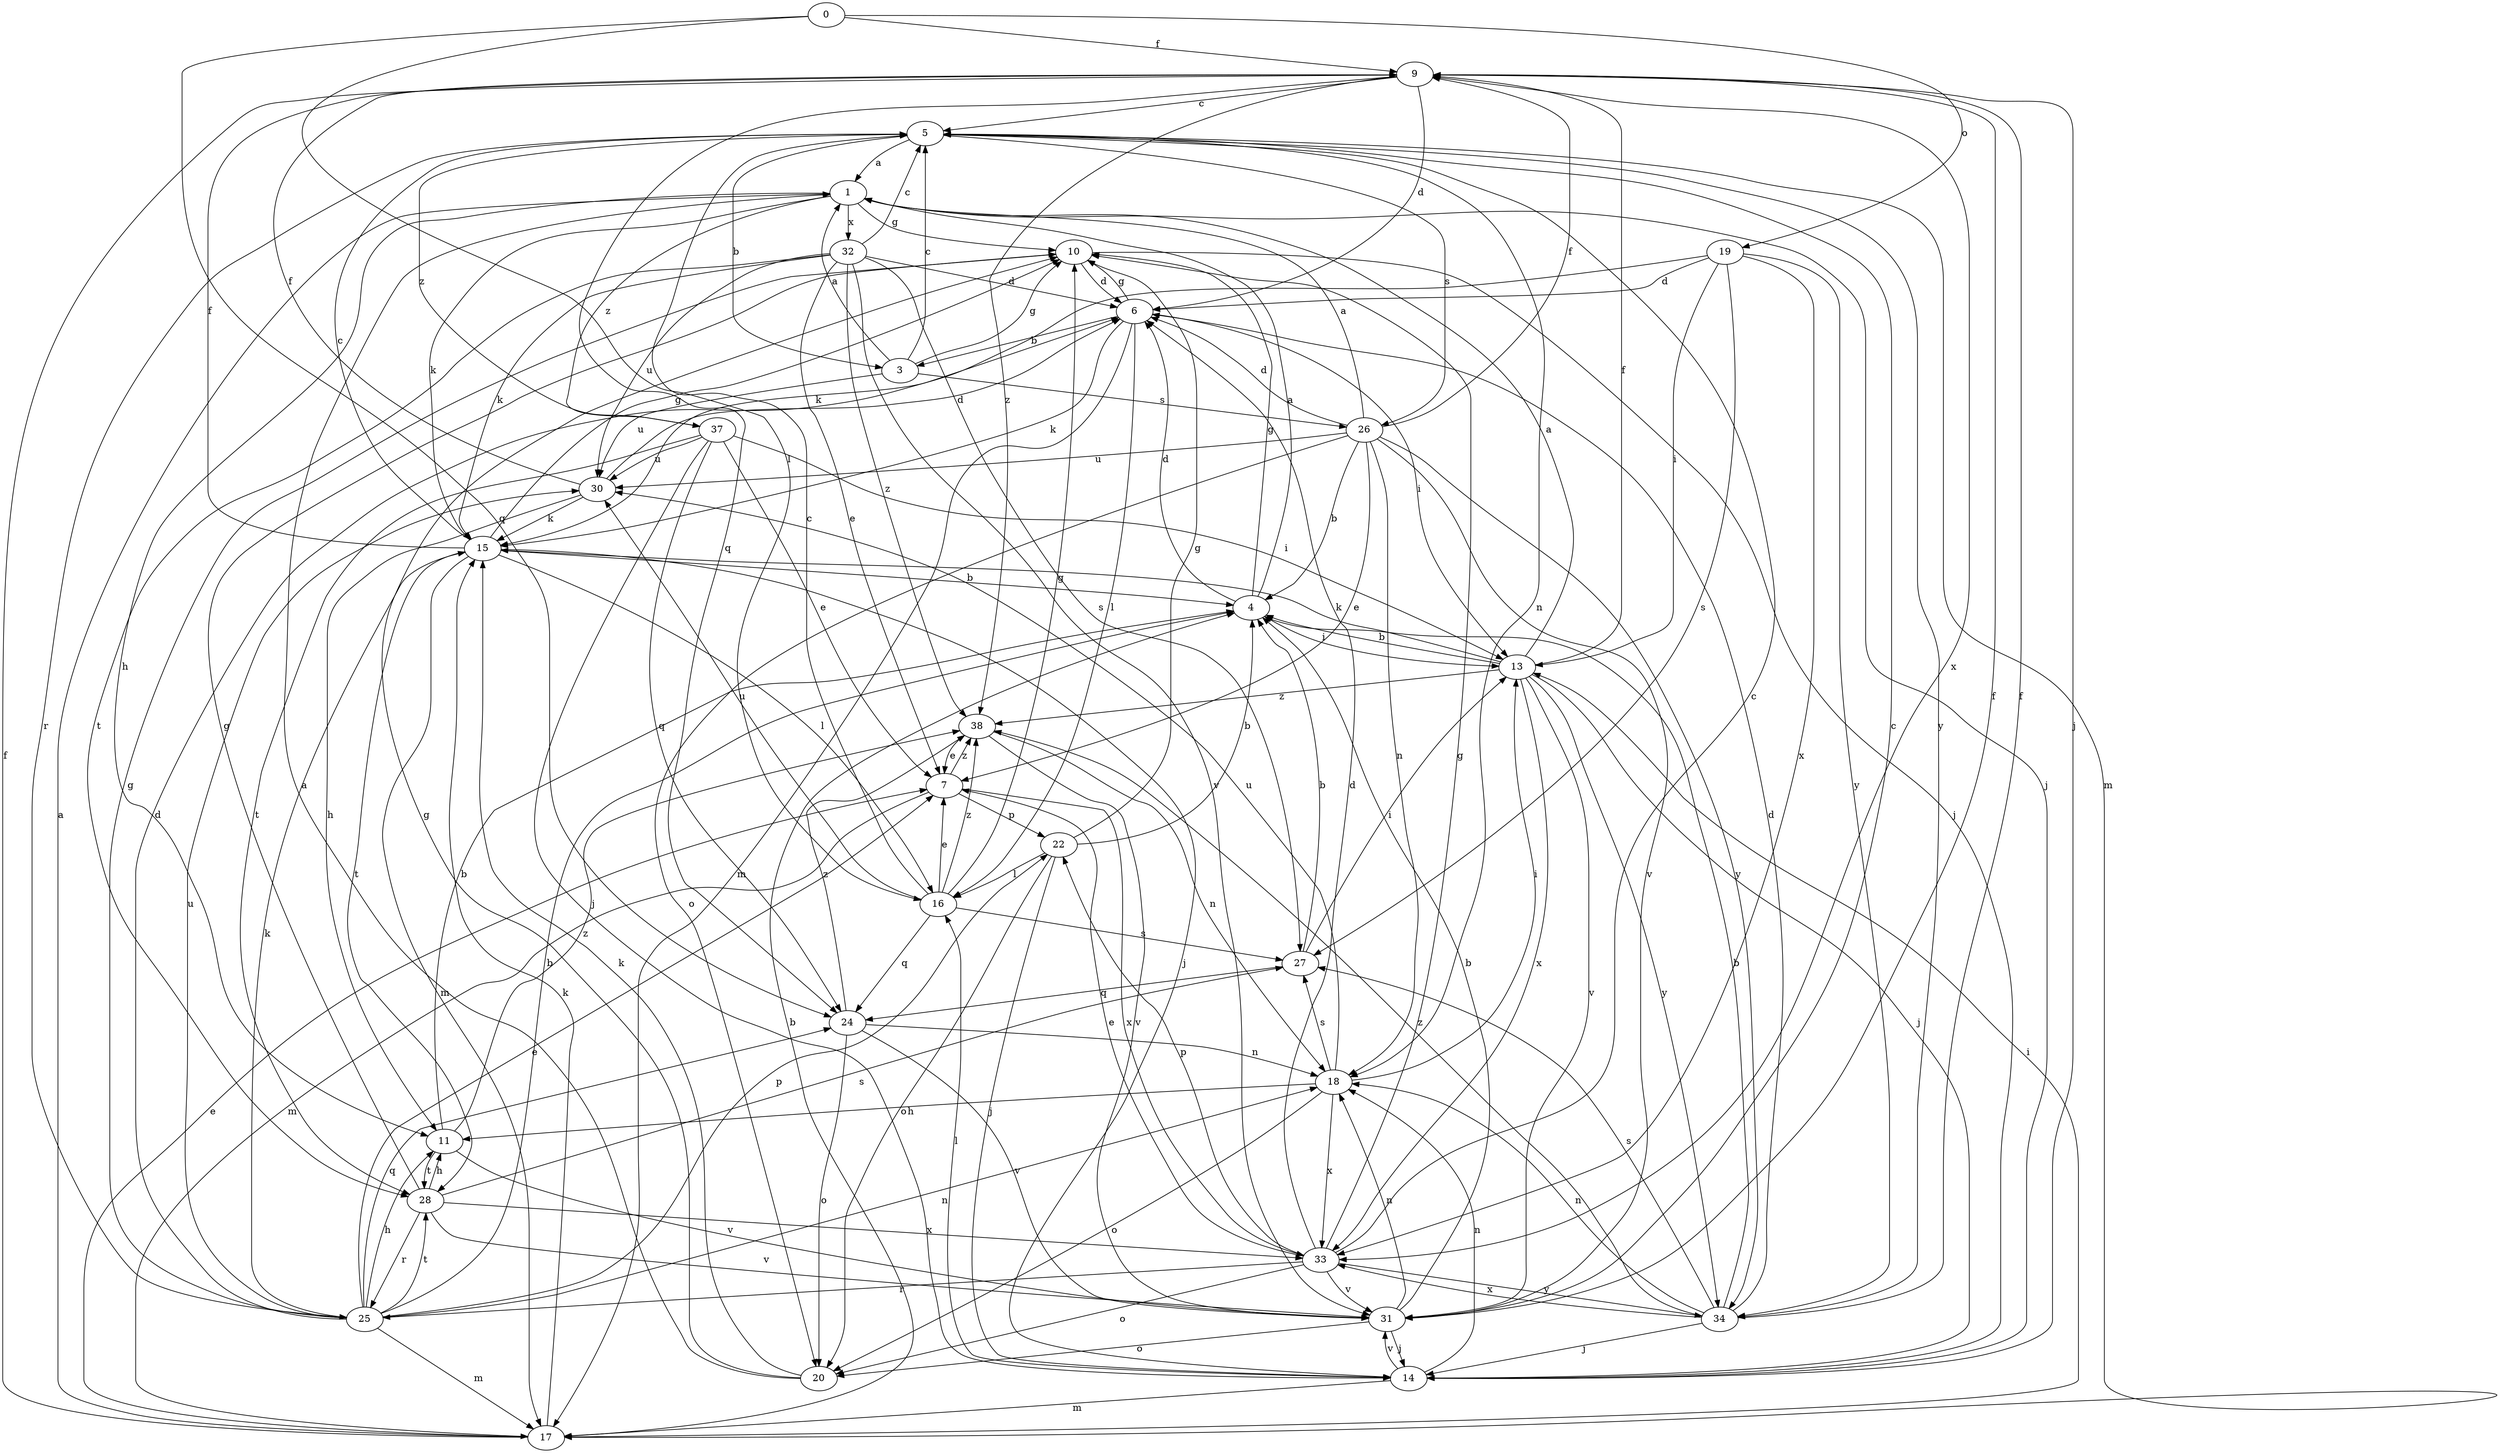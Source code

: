 strict digraph  {
0;
1;
3;
4;
5;
6;
7;
9;
10;
11;
13;
14;
15;
16;
17;
18;
19;
20;
22;
24;
25;
26;
27;
28;
30;
31;
32;
33;
34;
37;
38;
0 -> 9  [label=f];
0 -> 16  [label=l];
0 -> 19  [label=o];
0 -> 24  [label=q];
1 -> 10  [label=g];
1 -> 11  [label=h];
1 -> 14  [label=j];
1 -> 15  [label=k];
1 -> 32  [label=x];
1 -> 37  [label=z];
3 -> 1  [label=a];
3 -> 5  [label=c];
3 -> 10  [label=g];
3 -> 26  [label=s];
3 -> 30  [label=u];
4 -> 1  [label=a];
4 -> 6  [label=d];
4 -> 10  [label=g];
4 -> 13  [label=i];
5 -> 1  [label=a];
5 -> 3  [label=b];
5 -> 17  [label=m];
5 -> 18  [label=n];
5 -> 25  [label=r];
5 -> 26  [label=s];
5 -> 34  [label=y];
5 -> 37  [label=z];
6 -> 3  [label=b];
6 -> 10  [label=g];
6 -> 13  [label=i];
6 -> 15  [label=k];
6 -> 16  [label=l];
6 -> 17  [label=m];
7 -> 17  [label=m];
7 -> 22  [label=p];
7 -> 33  [label=x];
7 -> 38  [label=z];
9 -> 5  [label=c];
9 -> 6  [label=d];
9 -> 14  [label=j];
9 -> 24  [label=q];
9 -> 33  [label=x];
9 -> 38  [label=z];
10 -> 6  [label=d];
10 -> 14  [label=j];
11 -> 4  [label=b];
11 -> 28  [label=t];
11 -> 31  [label=v];
11 -> 38  [label=z];
13 -> 1  [label=a];
13 -> 4  [label=b];
13 -> 9  [label=f];
13 -> 14  [label=j];
13 -> 15  [label=k];
13 -> 31  [label=v];
13 -> 33  [label=x];
13 -> 34  [label=y];
13 -> 38  [label=z];
14 -> 16  [label=l];
14 -> 17  [label=m];
14 -> 18  [label=n];
14 -> 31  [label=v];
15 -> 4  [label=b];
15 -> 5  [label=c];
15 -> 9  [label=f];
15 -> 10  [label=g];
15 -> 14  [label=j];
15 -> 16  [label=l];
15 -> 17  [label=m];
15 -> 28  [label=t];
16 -> 5  [label=c];
16 -> 7  [label=e];
16 -> 10  [label=g];
16 -> 24  [label=q];
16 -> 27  [label=s];
16 -> 30  [label=u];
16 -> 38  [label=z];
17 -> 1  [label=a];
17 -> 4  [label=b];
17 -> 7  [label=e];
17 -> 9  [label=f];
17 -> 13  [label=i];
17 -> 15  [label=k];
18 -> 11  [label=h];
18 -> 13  [label=i];
18 -> 20  [label=o];
18 -> 27  [label=s];
18 -> 30  [label=u];
18 -> 33  [label=x];
19 -> 6  [label=d];
19 -> 13  [label=i];
19 -> 15  [label=k];
19 -> 27  [label=s];
19 -> 33  [label=x];
19 -> 34  [label=y];
20 -> 1  [label=a];
20 -> 10  [label=g];
20 -> 15  [label=k];
22 -> 4  [label=b];
22 -> 10  [label=g];
22 -> 14  [label=j];
22 -> 16  [label=l];
22 -> 20  [label=o];
24 -> 18  [label=n];
24 -> 20  [label=o];
24 -> 31  [label=v];
24 -> 38  [label=z];
25 -> 4  [label=b];
25 -> 6  [label=d];
25 -> 7  [label=e];
25 -> 10  [label=g];
25 -> 11  [label=h];
25 -> 15  [label=k];
25 -> 17  [label=m];
25 -> 18  [label=n];
25 -> 22  [label=p];
25 -> 24  [label=q];
25 -> 28  [label=t];
25 -> 30  [label=u];
26 -> 1  [label=a];
26 -> 4  [label=b];
26 -> 6  [label=d];
26 -> 7  [label=e];
26 -> 9  [label=f];
26 -> 18  [label=n];
26 -> 20  [label=o];
26 -> 30  [label=u];
26 -> 31  [label=v];
26 -> 34  [label=y];
27 -> 4  [label=b];
27 -> 13  [label=i];
27 -> 24  [label=q];
28 -> 10  [label=g];
28 -> 11  [label=h];
28 -> 25  [label=r];
28 -> 27  [label=s];
28 -> 31  [label=v];
28 -> 33  [label=x];
30 -> 6  [label=d];
30 -> 9  [label=f];
30 -> 11  [label=h];
30 -> 15  [label=k];
31 -> 4  [label=b];
31 -> 5  [label=c];
31 -> 9  [label=f];
31 -> 14  [label=j];
31 -> 18  [label=n];
31 -> 20  [label=o];
32 -> 5  [label=c];
32 -> 6  [label=d];
32 -> 7  [label=e];
32 -> 15  [label=k];
32 -> 27  [label=s];
32 -> 28  [label=t];
32 -> 30  [label=u];
32 -> 31  [label=v];
32 -> 38  [label=z];
33 -> 5  [label=c];
33 -> 6  [label=d];
33 -> 7  [label=e];
33 -> 10  [label=g];
33 -> 20  [label=o];
33 -> 22  [label=p];
33 -> 25  [label=r];
33 -> 31  [label=v];
33 -> 34  [label=y];
34 -> 4  [label=b];
34 -> 6  [label=d];
34 -> 9  [label=f];
34 -> 14  [label=j];
34 -> 18  [label=n];
34 -> 27  [label=s];
34 -> 33  [label=x];
34 -> 38  [label=z];
37 -> 7  [label=e];
37 -> 13  [label=i];
37 -> 14  [label=j];
37 -> 24  [label=q];
37 -> 28  [label=t];
37 -> 30  [label=u];
38 -> 7  [label=e];
38 -> 18  [label=n];
38 -> 31  [label=v];
}
